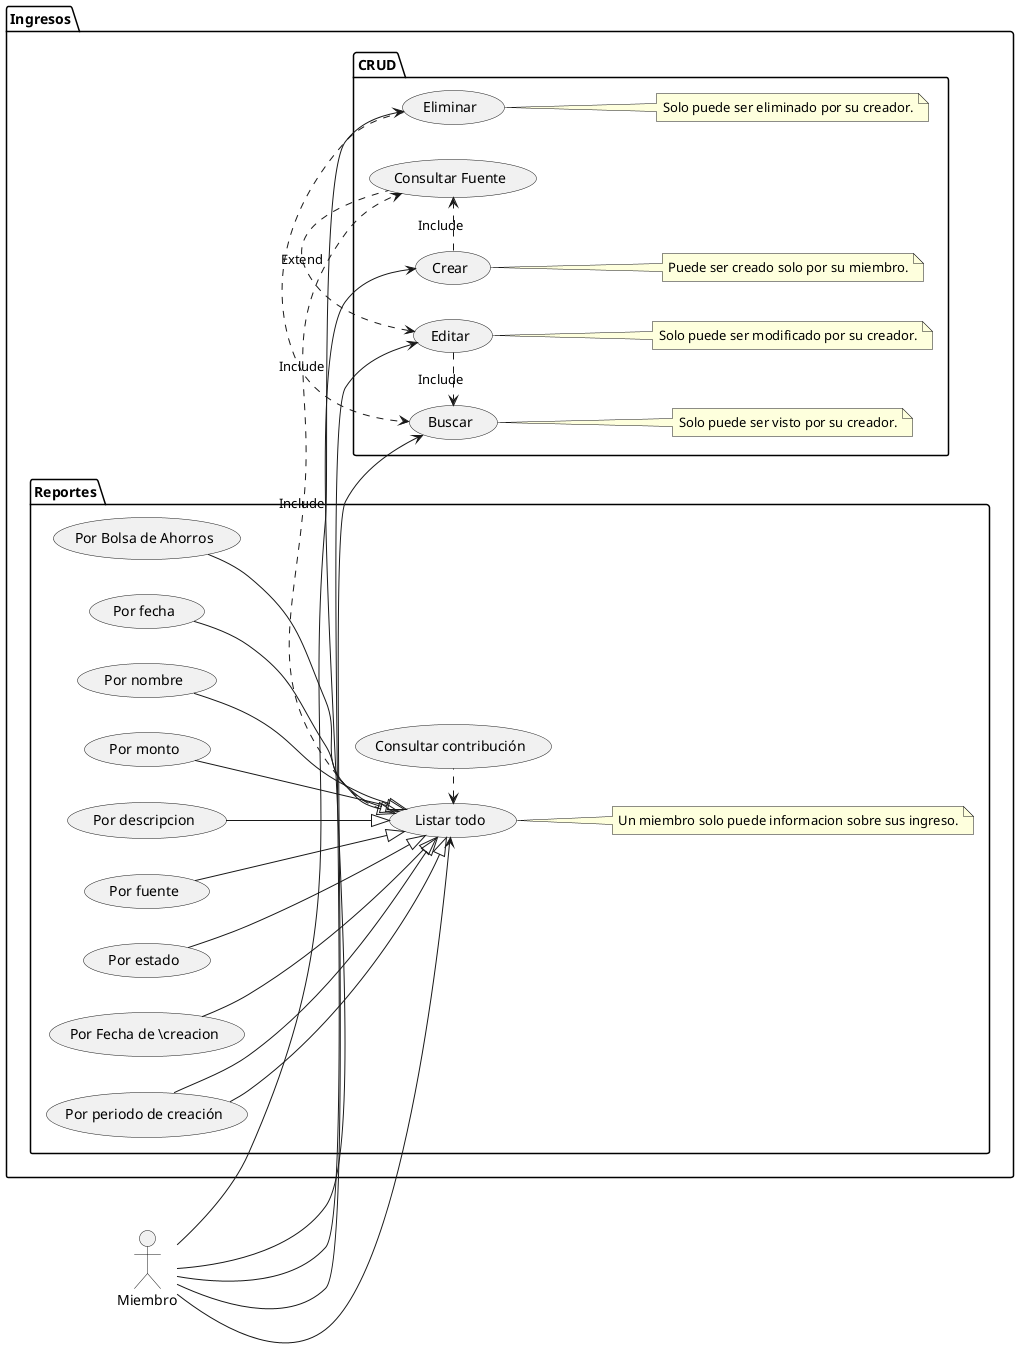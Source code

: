 @startuml
left to right direction
' Actores
:Miembro: as Act3


' Casos de uso
package Ingresos as PACK1{
  package CRUD as PACK3{
    (Crear) as CU1
    Act3--> CU1
    CU1 .> (Consultar Fuente) : Include
    note right of CU1: Puede ser creado solo por su miembro.
    (Buscar) as CU2
    Act3--> CU2
    note right of CU2: Solo puede ser visto por su creador.
    (Editar) as CU3
    Act3--> CU3
    CU3 .> CU2 : Include
    CU3 <. (Consultar Fuente) : Extend
    note right of CU3: Solo puede ser modificado por su creador.
    (Eliminar) as CU4
    Act3--> CU4
    CU4 .> CU2 : Include
    note right of CU4: Solo puede ser eliminado por su creador.
    
   
}
package Reportes as PACK4{
    (Listar todo) as CU5
    Act3-->  CU5
    CU5 .> (Consultar Fuente) : Include
    CU5 <. (Consultar contribución)
    note right of CU5: Un miembro solo puede informacion sobre sus ingreso.
    (Por fecha) as CU7
    CU7 --|> CU5
    (Por nombre) as CU8
    CU8 --|> CU5
    (Por monto) as CU9
    CU9  --|> CU5
    (Por descripcion) as CU10
    CU10 --|> CU5
    (Por fuente)    as CU11
    CU11 --|> CU5
    (Por estado)    as CU12
    CU12 --|> CU5
    (Por Fecha de \creacion)    as CU13
    CU13 --|> CU5
    (Por periodo)    as CU14
    CU14 --|> CU5
    (Por periodo de creación)    as CU14
    CU14 --|> CU5
    (Por Bolsa de Ahorros)    as CU15
    CU15 --|> CU5
   }
}

@enduml
